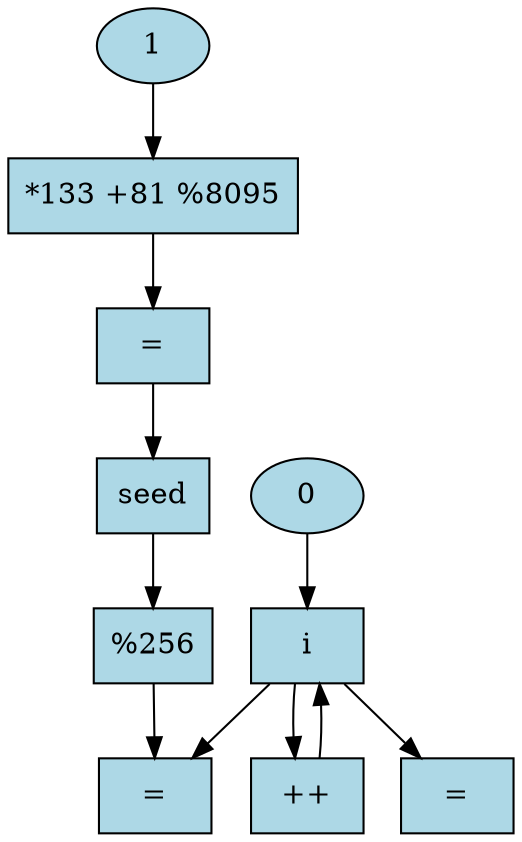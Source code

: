 digraph initbuffer_DFG {
    node [shape=ellipse, fillcolor=lightblue, style=filled];
    seed_init [label="1"];
    i_init [label="0"];
    node [shape=box];
    op_seed [label="*133 +81 %8095"];
    op_seed_mod [label="%256"];
    assign_tabort [label="="];
    assign_seed [label="="];
    assign_orig [label="="];
    increment_i [label="++"];
    seed_init -> op_seed;
    op_seed -> assign_seed;
    assign_seed -> seed;
    seed -> op_seed_mod;
    op_seed_mod -> assign_orig;
    i -> assign_tabort;
    i -> assign_orig;
    i -> increment_i;
    increment_i -> i;
    i_init -> i;
}
